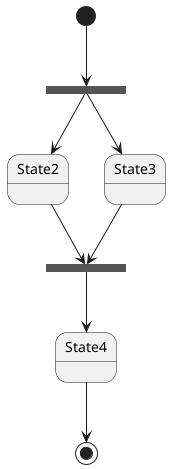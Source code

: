 @startuml

state 1 <<start>>
state 2 <<fork>>
state "State2" as 3
state "State3" as 4
state 5 <<join>>
state "State4" as 6
state 7 <<end>>

1 --> 2
2 --> 3
2 --> 4
3 --> 5
4 --> 5
5 --> 6
6 --> 7

@enduml
